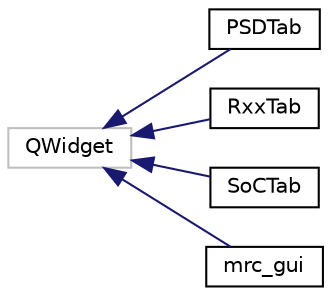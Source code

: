 digraph "Graphical Class Hierarchy"
{
 // LATEX_PDF_SIZE
  edge [fontname="Helvetica",fontsize="10",labelfontname="Helvetica",labelfontsize="10"];
  node [fontname="Helvetica",fontsize="10",shape=record];
  rankdir="LR";
  Node1 [label="QWidget",height=0.2,width=0.4,color="grey75", fillcolor="white", style="filled",tooltip=" "];
  Node1 -> Node0 [dir="back",color="midnightblue",fontsize="10",style="solid",fontname="Helvetica"];
  Node0 [label="PSDTab",height=0.2,width=0.4,color="black", fillcolor="white", style="filled",URL="$classPSDTab.html",tooltip="Class for creating and organizing the charts in the psd tab."];
  Node1 -> Node3 [dir="back",color="midnightblue",fontsize="10",style="solid",fontname="Helvetica"];
  Node3 [label="RxxTab",height=0.2,width=0.4,color="black", fillcolor="white", style="filled",URL="$classRxxTab.html",tooltip="Class for creating and organizing the charts in the correlation tab."];
  Node1 -> Node4 [dir="back",color="midnightblue",fontsize="10",style="solid",fontname="Helvetica"];
  Node4 [label="SoCTab",height=0.2,width=0.4,color="black", fillcolor="white", style="filled",URL="$classSoCTab.html",tooltip="Class for creating and organizing the charts in the signal tab."];
  Node1 -> Node5 [dir="back",color="midnightblue",fontsize="10",style="solid",fontname="Helvetica"];
  Node5 [label="mrc_gui",height=0.2,width=0.4,color="black", fillcolor="white", style="filled",URL="$classmrc__gui.html",tooltip="Class for creating the program interface, inputting, and updating chart information."];
}
